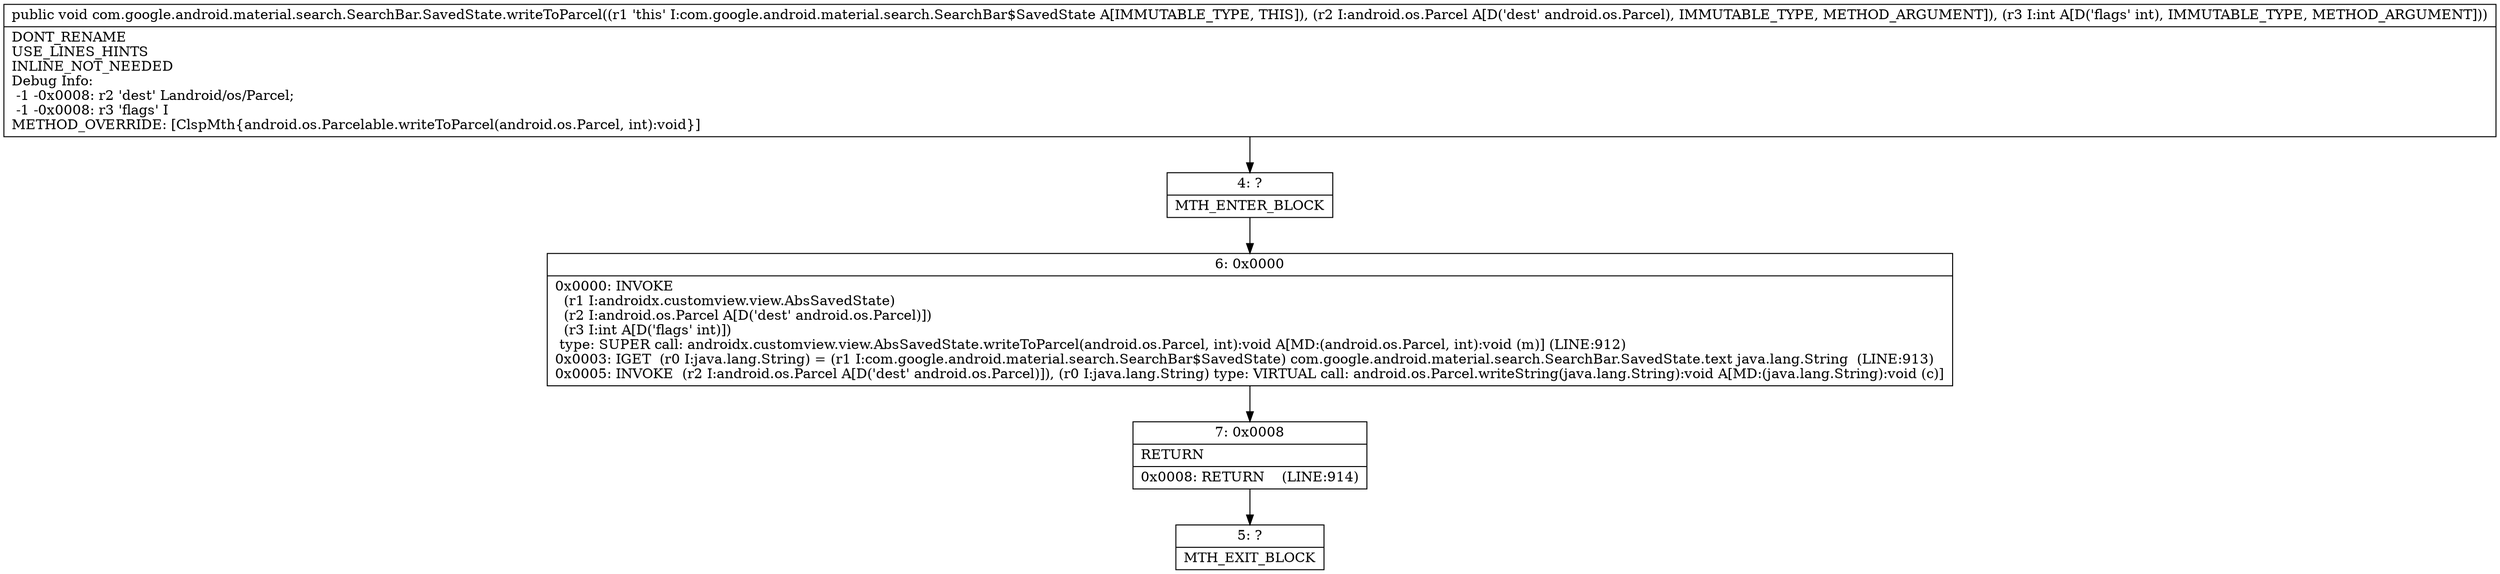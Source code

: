 digraph "CFG forcom.google.android.material.search.SearchBar.SavedState.writeToParcel(Landroid\/os\/Parcel;I)V" {
Node_4 [shape=record,label="{4\:\ ?|MTH_ENTER_BLOCK\l}"];
Node_6 [shape=record,label="{6\:\ 0x0000|0x0000: INVOKE  \l  (r1 I:androidx.customview.view.AbsSavedState)\l  (r2 I:android.os.Parcel A[D('dest' android.os.Parcel)])\l  (r3 I:int A[D('flags' int)])\l type: SUPER call: androidx.customview.view.AbsSavedState.writeToParcel(android.os.Parcel, int):void A[MD:(android.os.Parcel, int):void (m)] (LINE:912)\l0x0003: IGET  (r0 I:java.lang.String) = (r1 I:com.google.android.material.search.SearchBar$SavedState) com.google.android.material.search.SearchBar.SavedState.text java.lang.String  (LINE:913)\l0x0005: INVOKE  (r2 I:android.os.Parcel A[D('dest' android.os.Parcel)]), (r0 I:java.lang.String) type: VIRTUAL call: android.os.Parcel.writeString(java.lang.String):void A[MD:(java.lang.String):void (c)]\l}"];
Node_7 [shape=record,label="{7\:\ 0x0008|RETURN\l|0x0008: RETURN    (LINE:914)\l}"];
Node_5 [shape=record,label="{5\:\ ?|MTH_EXIT_BLOCK\l}"];
MethodNode[shape=record,label="{public void com.google.android.material.search.SearchBar.SavedState.writeToParcel((r1 'this' I:com.google.android.material.search.SearchBar$SavedState A[IMMUTABLE_TYPE, THIS]), (r2 I:android.os.Parcel A[D('dest' android.os.Parcel), IMMUTABLE_TYPE, METHOD_ARGUMENT]), (r3 I:int A[D('flags' int), IMMUTABLE_TYPE, METHOD_ARGUMENT]))  | DONT_RENAME\lUSE_LINES_HINTS\lINLINE_NOT_NEEDED\lDebug Info:\l  \-1 \-0x0008: r2 'dest' Landroid\/os\/Parcel;\l  \-1 \-0x0008: r3 'flags' I\lMETHOD_OVERRIDE: [ClspMth\{android.os.Parcelable.writeToParcel(android.os.Parcel, int):void\}]\l}"];
MethodNode -> Node_4;Node_4 -> Node_6;
Node_6 -> Node_7;
Node_7 -> Node_5;
}

